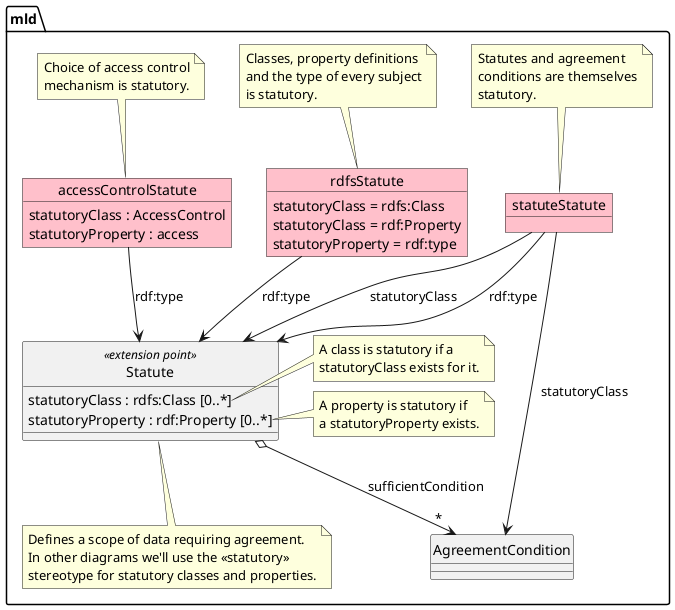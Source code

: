 @startuml
'https://plantuml.com/object-diagram

hide circle

skinparam object {
  BackgroundColor Pink
}

package mld {

class Statute <<extension point>> {
  statutoryClass : rdfs:Class [0..*]
  statutoryProperty : rdf:Property [0..*]
}
note bottom
Defines a scope of data requiring agreement.
In other diagrams we'll use the <<statutory>>
stereotype for statutory classes and properties.
end note
note right of Statute::statutoryClass
A class is statutory if a
statutoryClass exists for it.
end note
note right of Statute::statutoryProperty
A property is statutory if
a statutoryProperty exists.
end note

Statute o--> "*" AgreementCondition : sufficientCondition

object statuteStatute
note top
Statutes and agreement
conditions are themselves
statutory.
end note
statuteStatute --> Statute : statutoryClass
statuteStatute --> Statute : rdf:type
statuteStatute --> AgreementCondition : statutoryClass

object rdfsStatute {
  statutoryClass = rdfs:Class
  statutoryClass = rdf:Property
  statutoryProperty = rdf:type
}
note top
  Classes, property definitions
  and the type of every subject
  is statutory.
end note
rdfsStatute --> Statute : rdf:type

object accessControlStatute {
  statutoryClass : AccessControl
  statutoryProperty : access
}
note top
  Choice of access control
  mechanism is statutory.
end note
accessControlStatute --> Statute : rdf:type

}
@enduml
